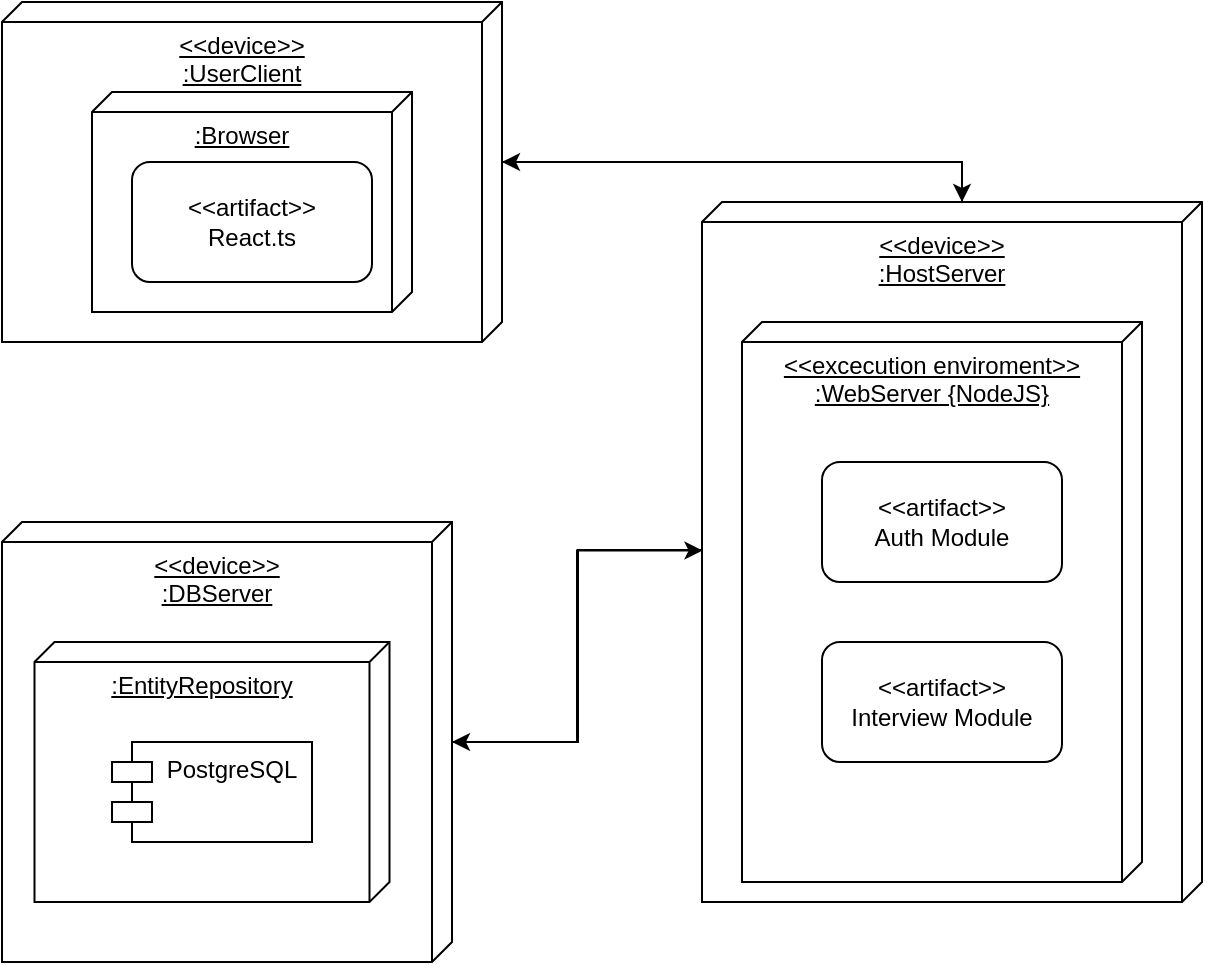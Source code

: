<mxfile version="21.2.1" type="github">
  <diagram name="Сторінка-1" id="VIs9Ypq6vh0JkyxJYe2f">
    <mxGraphModel dx="1366" dy="750" grid="1" gridSize="10" guides="1" tooltips="1" connect="1" arrows="1" fold="1" page="1" pageScale="1" pageWidth="827" pageHeight="1169" math="0" shadow="0">
      <root>
        <mxCell id="0" />
        <mxCell id="1" parent="0" />
        <mxCell id="NHtIoTTWPiNgL2e_DlBW-22" style="edgeStyle=orthogonalEdgeStyle;rounded=0;orthogonalLoop=1;jettySize=auto;html=1;entryX=0.498;entryY=0.999;entryDx=0;entryDy=0;entryPerimeter=0;" edge="1" parent="1" source="NHtIoTTWPiNgL2e_DlBW-18" target="NHtIoTTWPiNgL2e_DlBW-7">
          <mxGeometry relative="1" as="geometry" />
        </mxCell>
        <mxCell id="NHtIoTTWPiNgL2e_DlBW-18" value="&amp;lt;&amp;lt;device&amp;gt;&amp;gt;&lt;br&gt;:DBServer" style="verticalAlign=top;align=center;spacingTop=8;spacingLeft=2;spacingRight=12;shape=cube;size=10;direction=south;fontStyle=4;html=1;whiteSpace=wrap;" vertex="1" parent="1">
          <mxGeometry x="160" y="530" width="225" height="220" as="geometry" />
        </mxCell>
        <mxCell id="NHtIoTTWPiNgL2e_DlBW-17" value=":EntityRepository" style="verticalAlign=top;align=center;spacingTop=8;spacingLeft=2;spacingRight=12;shape=cube;size=10;direction=south;fontStyle=4;html=1;whiteSpace=wrap;" vertex="1" parent="1">
          <mxGeometry x="176.25" y="590" width="177.5" height="130" as="geometry" />
        </mxCell>
        <mxCell id="NHtIoTTWPiNgL2e_DlBW-23" style="edgeStyle=orthogonalEdgeStyle;rounded=0;orthogonalLoop=1;jettySize=auto;html=1;entryX=0;entryY=0;entryDx=0;entryDy=120;entryPerimeter=0;" edge="1" parent="1" source="NHtIoTTWPiNgL2e_DlBW-4" target="NHtIoTTWPiNgL2e_DlBW-7">
          <mxGeometry relative="1" as="geometry">
            <Array as="points">
              <mxPoint x="640" y="350" />
            </Array>
          </mxGeometry>
        </mxCell>
        <mxCell id="NHtIoTTWPiNgL2e_DlBW-4" value="&amp;lt;&amp;lt;device&amp;gt;&amp;gt;&lt;br&gt;:UserClient" style="verticalAlign=top;align=center;spacingTop=8;spacingLeft=2;spacingRight=12;shape=cube;size=10;direction=south;fontStyle=4;html=1;whiteSpace=wrap;" vertex="1" parent="1">
          <mxGeometry x="160" y="270" width="250" height="170" as="geometry" />
        </mxCell>
        <mxCell id="NHtIoTTWPiNgL2e_DlBW-5" value=":Browser" style="verticalAlign=top;align=center;spacingTop=8;spacingLeft=2;spacingRight=12;shape=cube;size=10;direction=south;fontStyle=4;html=1;whiteSpace=wrap;" vertex="1" parent="1">
          <mxGeometry x="205" y="315" width="160" height="110" as="geometry" />
        </mxCell>
        <mxCell id="NHtIoTTWPiNgL2e_DlBW-6" value="&amp;lt;&amp;lt;artifact&amp;gt;&amp;gt;&lt;br&gt;React.ts" style="rounded=1;whiteSpace=wrap;html=1;" vertex="1" parent="1">
          <mxGeometry x="225" y="350" width="120" height="60" as="geometry" />
        </mxCell>
        <mxCell id="NHtIoTTWPiNgL2e_DlBW-21" style="edgeStyle=orthogonalEdgeStyle;rounded=0;orthogonalLoop=1;jettySize=auto;html=1;" edge="1" parent="1">
          <mxGeometry relative="1" as="geometry">
            <mxPoint x="510" y="544.006" as="sourcePoint" />
            <mxPoint x="385" y="640" as="targetPoint" />
            <Array as="points">
              <mxPoint x="448" y="544" />
              <mxPoint x="448" y="640" />
              <mxPoint x="385" y="640" />
            </Array>
          </mxGeometry>
        </mxCell>
        <mxCell id="NHtIoTTWPiNgL2e_DlBW-24" style="edgeStyle=orthogonalEdgeStyle;rounded=0;orthogonalLoop=1;jettySize=auto;html=1;entryX=0;entryY=0;entryDx=80;entryDy=0;entryPerimeter=0;" edge="1" parent="1" source="NHtIoTTWPiNgL2e_DlBW-7" target="NHtIoTTWPiNgL2e_DlBW-4">
          <mxGeometry relative="1" as="geometry">
            <Array as="points">
              <mxPoint x="640" y="350" />
            </Array>
          </mxGeometry>
        </mxCell>
        <mxCell id="NHtIoTTWPiNgL2e_DlBW-7" value="&amp;lt;&amp;lt;device&amp;gt;&amp;gt;&lt;br&gt;:HostServer" style="verticalAlign=top;align=center;spacingTop=8;spacingLeft=2;spacingRight=12;shape=cube;size=10;direction=south;fontStyle=4;html=1;whiteSpace=wrap;" vertex="1" parent="1">
          <mxGeometry x="510" y="370" width="250" height="350" as="geometry" />
        </mxCell>
        <mxCell id="NHtIoTTWPiNgL2e_DlBW-8" value="&amp;lt;&amp;lt;excecution enviroment&amp;gt;&amp;gt;&lt;br&gt;:WebServer {NodeJS}" style="verticalAlign=top;align=center;spacingTop=8;spacingLeft=2;spacingRight=12;shape=cube;size=10;direction=south;fontStyle=4;html=1;whiteSpace=wrap;" vertex="1" parent="1">
          <mxGeometry x="530" y="430" width="200" height="280" as="geometry" />
        </mxCell>
        <mxCell id="NHtIoTTWPiNgL2e_DlBW-10" value="PostgreSQL" style="shape=module;align=left;spacingLeft=20;align=center;verticalAlign=top;whiteSpace=wrap;html=1;" vertex="1" parent="1">
          <mxGeometry x="215" y="640" width="100" height="50" as="geometry" />
        </mxCell>
        <mxCell id="NHtIoTTWPiNgL2e_DlBW-19" value="&amp;lt;&amp;lt;artifact&amp;gt;&amp;gt;&lt;br&gt;Auth Module" style="rounded=1;whiteSpace=wrap;html=1;" vertex="1" parent="1">
          <mxGeometry x="570" y="500" width="120" height="60" as="geometry" />
        </mxCell>
        <mxCell id="NHtIoTTWPiNgL2e_DlBW-20" value="&amp;lt;&amp;lt;artifact&amp;gt;&amp;gt;&lt;br&gt;Interview Module" style="rounded=1;whiteSpace=wrap;html=1;" vertex="1" parent="1">
          <mxGeometry x="570" y="590" width="120" height="60" as="geometry" />
        </mxCell>
      </root>
    </mxGraphModel>
  </diagram>
</mxfile>
